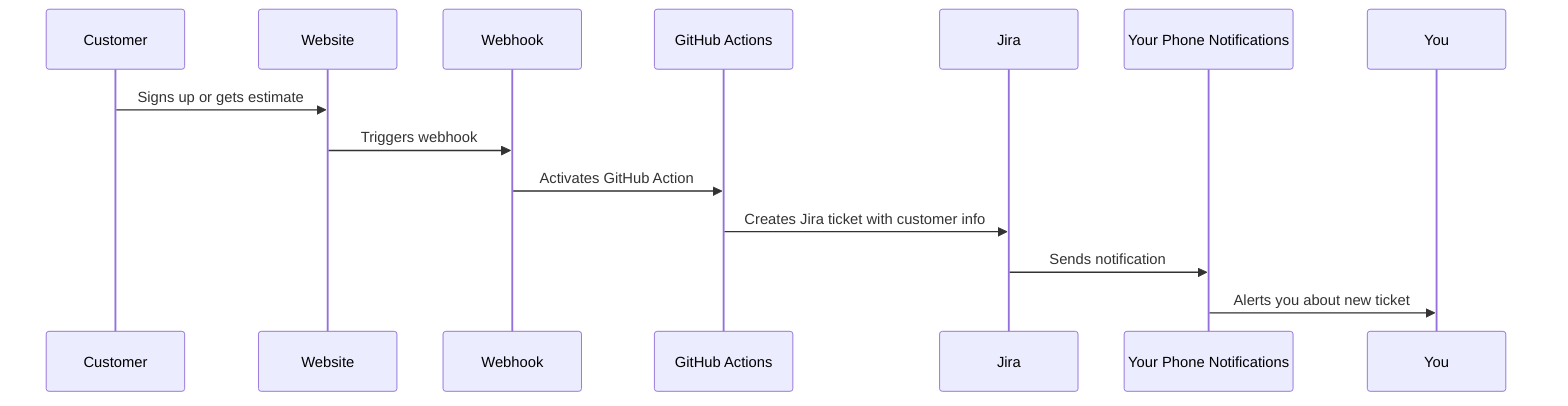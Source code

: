 sequenceDiagram
    participant C as Customer
    participant W as Website
    participant WH as Webhook
    participant GH as GitHub Actions
    participant J as Jira
    participant N as Your Phone Notifications

    C->>W: Signs up or gets estimate
    W->>WH: Triggers webhook
    WH->>GH: Activates GitHub Action
    GH->>J: Creates Jira ticket with customer info
    J->>N: Sends notification
    N->>You: Alerts you about new ticket